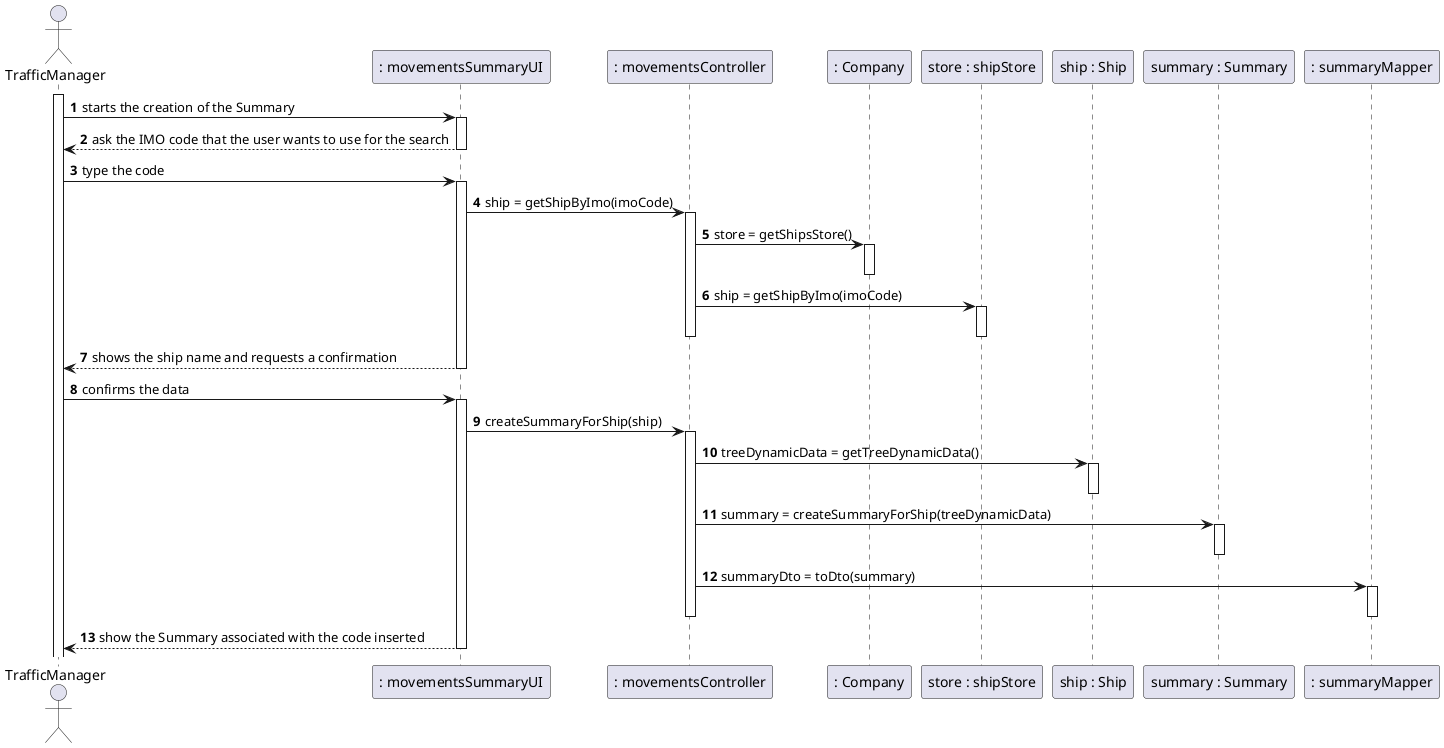 @startuml
'https://plantuml.com/sequence-diagram

actor TrafficManager as TM
participant ": movementsSummaryUI" as UI
participant ": movementsController" as CT
participant ": Company" as CP
participant "store : shipStore" as ST
participant "ship : Ship" as SP
participant "summary : Summary" as SM
participant ": summaryMapper" as MP




autonumber
activate TM
TM -> UI: starts the creation of the Summary
activate UI
UI --> TM : ask the IMO code that the user wants to use for the search
deactivate UI
TM -> UI : type the code
activate UI
UI -> CT : ship = getShipByImo(imoCode)
activate  CT
CT->CP : store = getShipsStore()
activate CP

deactivate CP

CT->ST : ship = getShipByImo(imoCode)
activate ST
deactivate ST

deactivate CT
UI --> TM : shows the ship name and requests a confirmation
deactivate UI
TM -> UI: confirms the data
activate UI
UI->CT : createSummaryForShip(ship)
activate CT
CT->SP : treeDynamicData = getTreeDynamicData()
activate SP
deactivate SP
CT->SM : summary = createSummaryForShip(treeDynamicData)
activate SM
deactivate SM
CT->MP : summaryDto = toDto(summary)
activate MP
deactivate MP

deactivate CT
UI --> TM : show the Summary associated with the code inserted
deactivate UI



@enduml